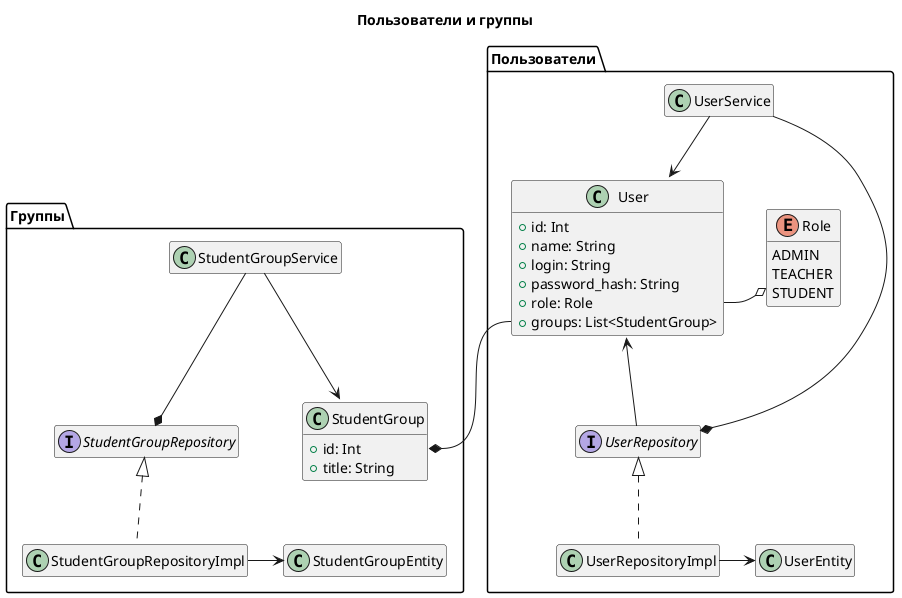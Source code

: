 @startuml

hide empty members
allowmixing

title "Пользователи и группы"

package "Группы" as groups {

    class StudentGroupService
    interface StudentGroupRepository

    class StudentGroup {
        + id: Int
        + title: String
    }


    StudentGroupService --> StudentGroup

    class StudentGroupRepositoryImpl implements StudentGroupRepository
    class StudentGroupEntity
    StudentGroupRepositoryImpl -> StudentGroupEntity

    StudentGroupService --* StudentGroupRepository




}

package "Пользователи" as users {

    class UserService
    interface UserRepository

    class User {
        + id: Int
        + name: String
        + login: String
        + password_hash: String
        + role: Role
        + groups: List<StudentGroup>
    }

    enum Role {
        ADMIN
        TEACHER
        STUDENT
    }


    Role o- User::role
    User::groups --* groups.StudentGroup::id
    User <-- UserRepository

    class UserRepositoryImpl implements UserRepository
    class UserRepositoryImpl
    class UserEntity

    UserRepositoryImpl -> UserEntity

    UserService --* UserRepository
    UserService --> User


}

@enduml